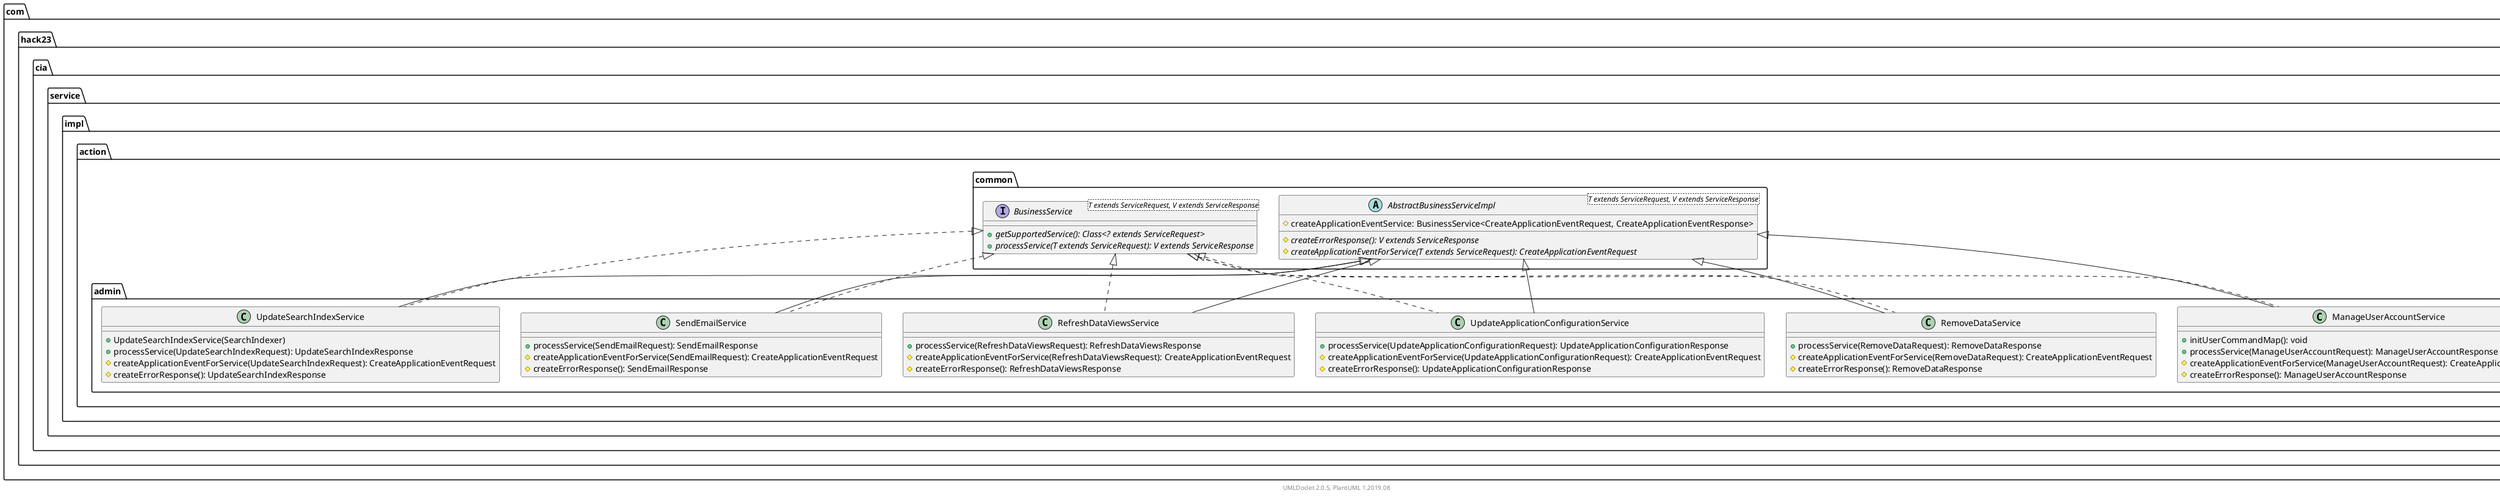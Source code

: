 @startuml
    namespace com.hack23.cia.service.impl.action.admin {

        class SendEmailService [[SendEmailService.html]] {
            +processService(SendEmailRequest): SendEmailResponse
            #createApplicationEventForService(SendEmailRequest): CreateApplicationEventRequest
            #createErrorResponse(): SendEmailResponse
        }

        class UpdateSearchIndexService [[UpdateSearchIndexService.html]] {
            +UpdateSearchIndexService(SearchIndexer)
            +processService(UpdateSearchIndexRequest): UpdateSearchIndexResponse
            #createApplicationEventForService(UpdateSearchIndexRequest): CreateApplicationEventRequest
            #createErrorResponse(): UpdateSearchIndexResponse
        }

        class ManageUserAccountService [[ManageUserAccountService.html]] {
            +initUserCommandMap(): void
            +processService(ManageUserAccountRequest): ManageUserAccountResponse
            #createApplicationEventForService(ManageUserAccountRequest): CreateApplicationEventRequest
            #createErrorResponse(): ManageUserAccountResponse
        }

        class RemoveDataService [[RemoveDataService.html]] {
            +processService(RemoveDataRequest): RemoveDataResponse
            #createApplicationEventForService(RemoveDataRequest): CreateApplicationEventRequest
            #createErrorResponse(): RemoveDataResponse
        }

        class UpdateApplicationConfigurationService [[UpdateApplicationConfigurationService.html]] {
            +processService(UpdateApplicationConfigurationRequest): UpdateApplicationConfigurationResponse
            #createApplicationEventForService(UpdateApplicationConfigurationRequest): CreateApplicationEventRequest
            #createErrorResponse(): UpdateApplicationConfigurationResponse
        }

        class RefreshDataViewsService [[RefreshDataViewsService.html]] {
            +processService(RefreshDataViewsRequest): RefreshDataViewsResponse
            #createApplicationEventForService(RefreshDataViewsRequest): CreateApplicationEventRequest
            #createErrorResponse(): RefreshDataViewsResponse
        }

        com.hack23.cia.service.impl.action.common.AbstractBusinessServiceImpl <|-- SendEmailService
        com.hack23.cia.service.impl.action.common.BusinessService <|.. SendEmailService
        com.hack23.cia.service.impl.action.common.AbstractBusinessServiceImpl <|-- UpdateSearchIndexService
        com.hack23.cia.service.impl.action.common.BusinessService <|.. UpdateSearchIndexService
        com.hack23.cia.service.impl.action.common.AbstractBusinessServiceImpl <|-- ManageUserAccountService
        com.hack23.cia.service.impl.action.common.BusinessService <|.. ManageUserAccountService
        com.hack23.cia.service.impl.action.common.AbstractBusinessServiceImpl <|-- RemoveDataService
        com.hack23.cia.service.impl.action.common.BusinessService <|.. RemoveDataService
        com.hack23.cia.service.impl.action.common.AbstractBusinessServiceImpl <|-- UpdateApplicationConfigurationService
        com.hack23.cia.service.impl.action.common.BusinessService <|.. UpdateApplicationConfigurationService
        com.hack23.cia.service.impl.action.common.AbstractBusinessServiceImpl <|-- RefreshDataViewsService
        com.hack23.cia.service.impl.action.common.BusinessService <|.. RefreshDataViewsService
    }

    namespace com.hack23.cia.service.impl.action.common {
        abstract class AbstractBusinessServiceImpl<T extends ServiceRequest, V extends ServiceResponse> [[../common/AbstractBusinessServiceImpl.html]] {
            #createApplicationEventService: BusinessService<CreateApplicationEventRequest, CreateApplicationEventResponse>
            {abstract} #createErrorResponse(): V extends ServiceResponse
            {abstract} #createApplicationEventForService(T extends ServiceRequest): CreateApplicationEventRequest
        }
        interface BusinessService<T extends ServiceRequest, V extends ServiceResponse> [[../common/BusinessService.html]] {
            {abstract} +getSupportedService(): Class<? extends ServiceRequest>
            {abstract} +processService(T extends ServiceRequest): V extends ServiceResponse
        }
    }

    center footer UMLDoclet 2.0.5, PlantUML 1.2019.08
@enduml
